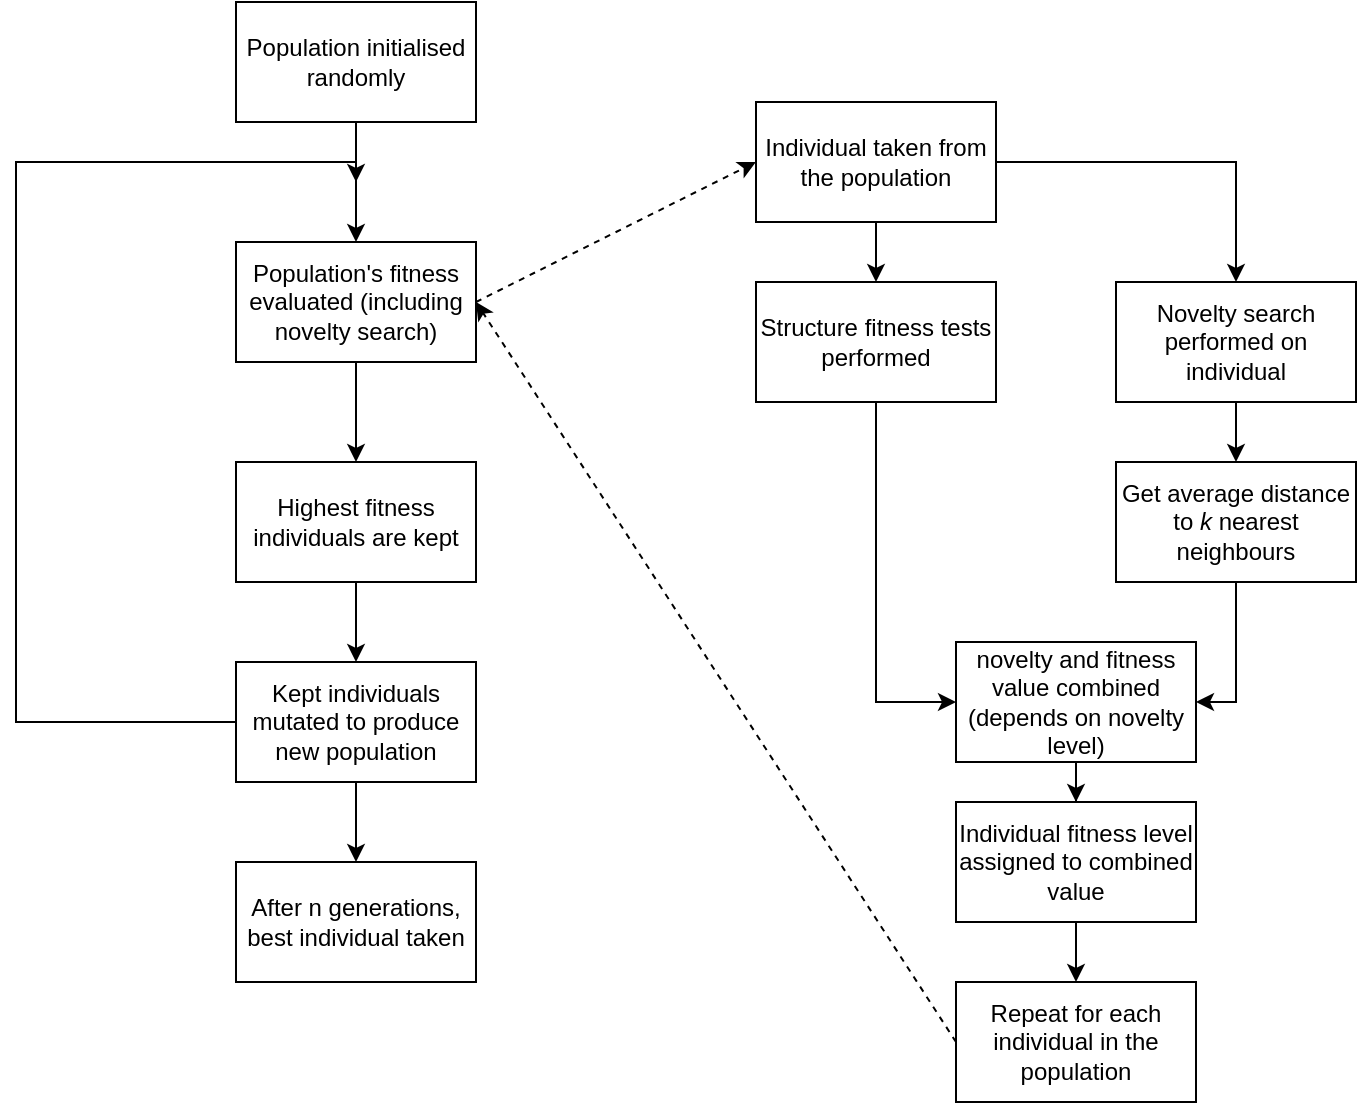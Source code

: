 <mxfile version="21.1.7" type="device">
  <diagram name="Page-1" id="43PuBrk4U5488BSwDqnO">
    <mxGraphModel dx="904" dy="1085" grid="1" gridSize="10" guides="1" tooltips="1" connect="1" arrows="1" fold="1" page="0" pageScale="1" pageWidth="827" pageHeight="1169" math="0" shadow="0">
      <root>
        <mxCell id="0" />
        <mxCell id="1" parent="0" />
        <mxCell id="BYYpCkRwLiD1by9MsPb--5" value="" style="edgeStyle=orthogonalEdgeStyle;rounded=0;orthogonalLoop=1;jettySize=auto;html=1;" edge="1" parent="1" source="BYYpCkRwLiD1by9MsPb--1" target="BYYpCkRwLiD1by9MsPb--2">
          <mxGeometry relative="1" as="geometry" />
        </mxCell>
        <mxCell id="BYYpCkRwLiD1by9MsPb--1" value="Population initialised randomly" style="rounded=0;whiteSpace=wrap;html=1;" vertex="1" parent="1">
          <mxGeometry x="630" y="-120" width="120" height="60" as="geometry" />
        </mxCell>
        <mxCell id="BYYpCkRwLiD1by9MsPb--6" value="" style="edgeStyle=orthogonalEdgeStyle;rounded=0;orthogonalLoop=1;jettySize=auto;html=1;" edge="1" parent="1" source="BYYpCkRwLiD1by9MsPb--2" target="BYYpCkRwLiD1by9MsPb--3">
          <mxGeometry relative="1" as="geometry" />
        </mxCell>
        <mxCell id="BYYpCkRwLiD1by9MsPb--2" value="Population&#39;s fitness evaluated (including novelty search)" style="rounded=0;whiteSpace=wrap;html=1;" vertex="1" parent="1">
          <mxGeometry x="630" width="120" height="60" as="geometry" />
        </mxCell>
        <mxCell id="BYYpCkRwLiD1by9MsPb--7" value="" style="edgeStyle=orthogonalEdgeStyle;rounded=0;orthogonalLoop=1;jettySize=auto;html=1;" edge="1" parent="1" source="BYYpCkRwLiD1by9MsPb--3" target="BYYpCkRwLiD1by9MsPb--4">
          <mxGeometry relative="1" as="geometry" />
        </mxCell>
        <mxCell id="BYYpCkRwLiD1by9MsPb--3" value="Highest fitness individuals are kept" style="rounded=0;whiteSpace=wrap;html=1;" vertex="1" parent="1">
          <mxGeometry x="630" y="110" width="120" height="60" as="geometry" />
        </mxCell>
        <mxCell id="BYYpCkRwLiD1by9MsPb--8" style="edgeStyle=orthogonalEdgeStyle;rounded=0;orthogonalLoop=1;jettySize=auto;html=1;" edge="1" parent="1" source="BYYpCkRwLiD1by9MsPb--4">
          <mxGeometry relative="1" as="geometry">
            <mxPoint x="690" y="-30" as="targetPoint" />
            <Array as="points">
              <mxPoint x="520" y="240" />
              <mxPoint x="520" y="-40" />
              <mxPoint x="690" y="-40" />
            </Array>
          </mxGeometry>
        </mxCell>
        <mxCell id="BYYpCkRwLiD1by9MsPb--31" value="" style="edgeStyle=orthogonalEdgeStyle;rounded=0;orthogonalLoop=1;jettySize=auto;html=1;" edge="1" parent="1" source="BYYpCkRwLiD1by9MsPb--4" target="BYYpCkRwLiD1by9MsPb--29">
          <mxGeometry relative="1" as="geometry" />
        </mxCell>
        <mxCell id="BYYpCkRwLiD1by9MsPb--4" value="Kept individuals mutated to produce new population" style="rounded=0;whiteSpace=wrap;html=1;" vertex="1" parent="1">
          <mxGeometry x="630" y="210" width="120" height="60" as="geometry" />
        </mxCell>
        <mxCell id="BYYpCkRwLiD1by9MsPb--9" value="Repeat for each individual in the population" style="rounded=0;whiteSpace=wrap;html=1;" vertex="1" parent="1">
          <mxGeometry x="990" y="370" width="120" height="60" as="geometry" />
        </mxCell>
        <mxCell id="BYYpCkRwLiD1by9MsPb--12" value="" style="endArrow=classic;html=1;rounded=0;dashed=1;exitX=1;exitY=0.5;exitDx=0;exitDy=0;entryX=0;entryY=0.5;entryDx=0;entryDy=0;" edge="1" parent="1" source="BYYpCkRwLiD1by9MsPb--2" target="BYYpCkRwLiD1by9MsPb--13">
          <mxGeometry width="50" height="50" relative="1" as="geometry">
            <mxPoint x="900" y="200" as="sourcePoint" />
            <mxPoint x="950" y="150" as="targetPoint" />
          </mxGeometry>
        </mxCell>
        <mxCell id="BYYpCkRwLiD1by9MsPb--22" value="" style="edgeStyle=orthogonalEdgeStyle;rounded=0;orthogonalLoop=1;jettySize=auto;html=1;" edge="1" parent="1" source="BYYpCkRwLiD1by9MsPb--13" target="BYYpCkRwLiD1by9MsPb--15">
          <mxGeometry relative="1" as="geometry" />
        </mxCell>
        <mxCell id="BYYpCkRwLiD1by9MsPb--23" style="edgeStyle=orthogonalEdgeStyle;rounded=0;orthogonalLoop=1;jettySize=auto;html=1;entryX=0.5;entryY=0;entryDx=0;entryDy=0;" edge="1" parent="1" source="BYYpCkRwLiD1by9MsPb--13" target="BYYpCkRwLiD1by9MsPb--14">
          <mxGeometry relative="1" as="geometry" />
        </mxCell>
        <mxCell id="BYYpCkRwLiD1by9MsPb--13" value="Individual taken from the population" style="rounded=0;whiteSpace=wrap;html=1;" vertex="1" parent="1">
          <mxGeometry x="890" y="-70" width="120" height="60" as="geometry" />
        </mxCell>
        <mxCell id="BYYpCkRwLiD1by9MsPb--24" value="" style="edgeStyle=orthogonalEdgeStyle;rounded=0;orthogonalLoop=1;jettySize=auto;html=1;" edge="1" parent="1" source="BYYpCkRwLiD1by9MsPb--14" target="BYYpCkRwLiD1by9MsPb--16">
          <mxGeometry relative="1" as="geometry" />
        </mxCell>
        <mxCell id="BYYpCkRwLiD1by9MsPb--14" value="Novelty search performed on individual" style="rounded=0;whiteSpace=wrap;html=1;" vertex="1" parent="1">
          <mxGeometry x="1070" y="20" width="120" height="60" as="geometry" />
        </mxCell>
        <mxCell id="BYYpCkRwLiD1by9MsPb--25" style="edgeStyle=orthogonalEdgeStyle;rounded=0;orthogonalLoop=1;jettySize=auto;html=1;entryX=0;entryY=0.5;entryDx=0;entryDy=0;" edge="1" parent="1" source="BYYpCkRwLiD1by9MsPb--15" target="BYYpCkRwLiD1by9MsPb--19">
          <mxGeometry relative="1" as="geometry" />
        </mxCell>
        <mxCell id="BYYpCkRwLiD1by9MsPb--15" value="Structure fitness tests performed" style="rounded=0;whiteSpace=wrap;html=1;" vertex="1" parent="1">
          <mxGeometry x="890" y="20" width="120" height="60" as="geometry" />
        </mxCell>
        <mxCell id="BYYpCkRwLiD1by9MsPb--26" style="edgeStyle=orthogonalEdgeStyle;rounded=0;orthogonalLoop=1;jettySize=auto;html=1;entryX=1;entryY=0.5;entryDx=0;entryDy=0;" edge="1" parent="1" source="BYYpCkRwLiD1by9MsPb--16" target="BYYpCkRwLiD1by9MsPb--19">
          <mxGeometry relative="1" as="geometry" />
        </mxCell>
        <mxCell id="BYYpCkRwLiD1by9MsPb--16" value="Get average distance to &lt;i&gt;k&lt;/i&gt; nearest neighbours" style="rounded=0;whiteSpace=wrap;html=1;" vertex="1" parent="1">
          <mxGeometry x="1070" y="110" width="120" height="60" as="geometry" />
        </mxCell>
        <mxCell id="BYYpCkRwLiD1by9MsPb--27" value="" style="edgeStyle=orthogonalEdgeStyle;rounded=0;orthogonalLoop=1;jettySize=auto;html=1;" edge="1" parent="1" source="BYYpCkRwLiD1by9MsPb--19" target="BYYpCkRwLiD1by9MsPb--20">
          <mxGeometry relative="1" as="geometry" />
        </mxCell>
        <mxCell id="BYYpCkRwLiD1by9MsPb--19" value="novelty and fitness value combined (depends on novelty level)" style="rounded=0;whiteSpace=wrap;html=1;" vertex="1" parent="1">
          <mxGeometry x="990" y="200" width="120" height="60" as="geometry" />
        </mxCell>
        <mxCell id="BYYpCkRwLiD1by9MsPb--28" value="" style="edgeStyle=orthogonalEdgeStyle;rounded=0;orthogonalLoop=1;jettySize=auto;html=1;" edge="1" parent="1" source="BYYpCkRwLiD1by9MsPb--20" target="BYYpCkRwLiD1by9MsPb--9">
          <mxGeometry relative="1" as="geometry" />
        </mxCell>
        <mxCell id="BYYpCkRwLiD1by9MsPb--20" value="Individual fitness level assigned to combined value" style="rounded=0;whiteSpace=wrap;html=1;" vertex="1" parent="1">
          <mxGeometry x="990" y="280" width="120" height="60" as="geometry" />
        </mxCell>
        <mxCell id="BYYpCkRwLiD1by9MsPb--29" value="After n generations, best individual taken" style="rounded=0;whiteSpace=wrap;html=1;" vertex="1" parent="1">
          <mxGeometry x="630" y="310" width="120" height="60" as="geometry" />
        </mxCell>
        <mxCell id="BYYpCkRwLiD1by9MsPb--30" value="" style="endArrow=classic;html=1;rounded=0;entryX=1;entryY=0.5;entryDx=0;entryDy=0;exitX=0;exitY=0.5;exitDx=0;exitDy=0;dashed=1;" edge="1" parent="1" source="BYYpCkRwLiD1by9MsPb--9" target="BYYpCkRwLiD1by9MsPb--2">
          <mxGeometry width="50" height="50" relative="1" as="geometry">
            <mxPoint x="820" y="360" as="sourcePoint" />
            <mxPoint x="870" y="310" as="targetPoint" />
          </mxGeometry>
        </mxCell>
      </root>
    </mxGraphModel>
  </diagram>
</mxfile>
